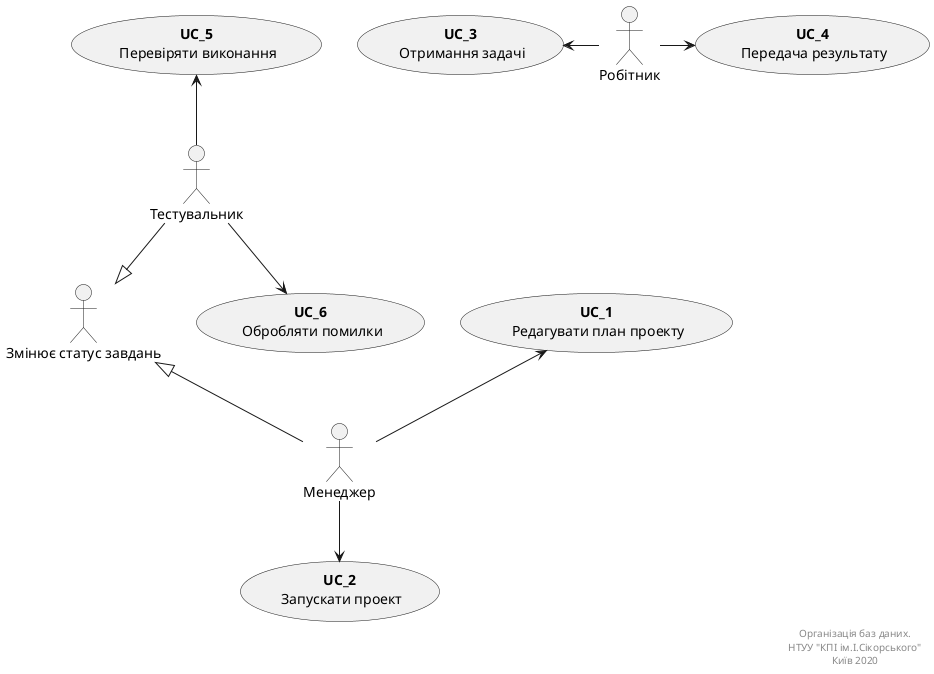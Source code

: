 @startuml

actor "Робітник" as Worker
actor "Менеджер" as Manager
actor "Тестувальник" as QA
actor "Змінює статус завдань" as red

usecase "<b>UC_1</b>\n Редагувати план проекту" as UC_1
usecase "<b>UC_2</b>\n Запускати проект" as UC_2
usecase "<b>UC_3</b>\n Отримання задачі" as UC_3
usecase "<b>UC_4</b>\n Передача результату" as UC_4
usecase "<b>UC_5</b>\n Перевіряти виконання" as UC_5
usecase "<b>UC_6</b>\n Обробляти помилки" as UC_6




Manager -d-> UC_2
Manager -u-> UC_1
Manager -u-|> red

Worker -l-> UC_3
Worker -r-> UC_4

QA -u-> UC_5
QA -d-> UC_6
QA -d-|> red


right footer
Організація баз даних.
НТУУ "КПІ ім.І.Сікорського"
Київ 2020 
end footer
@enduml
